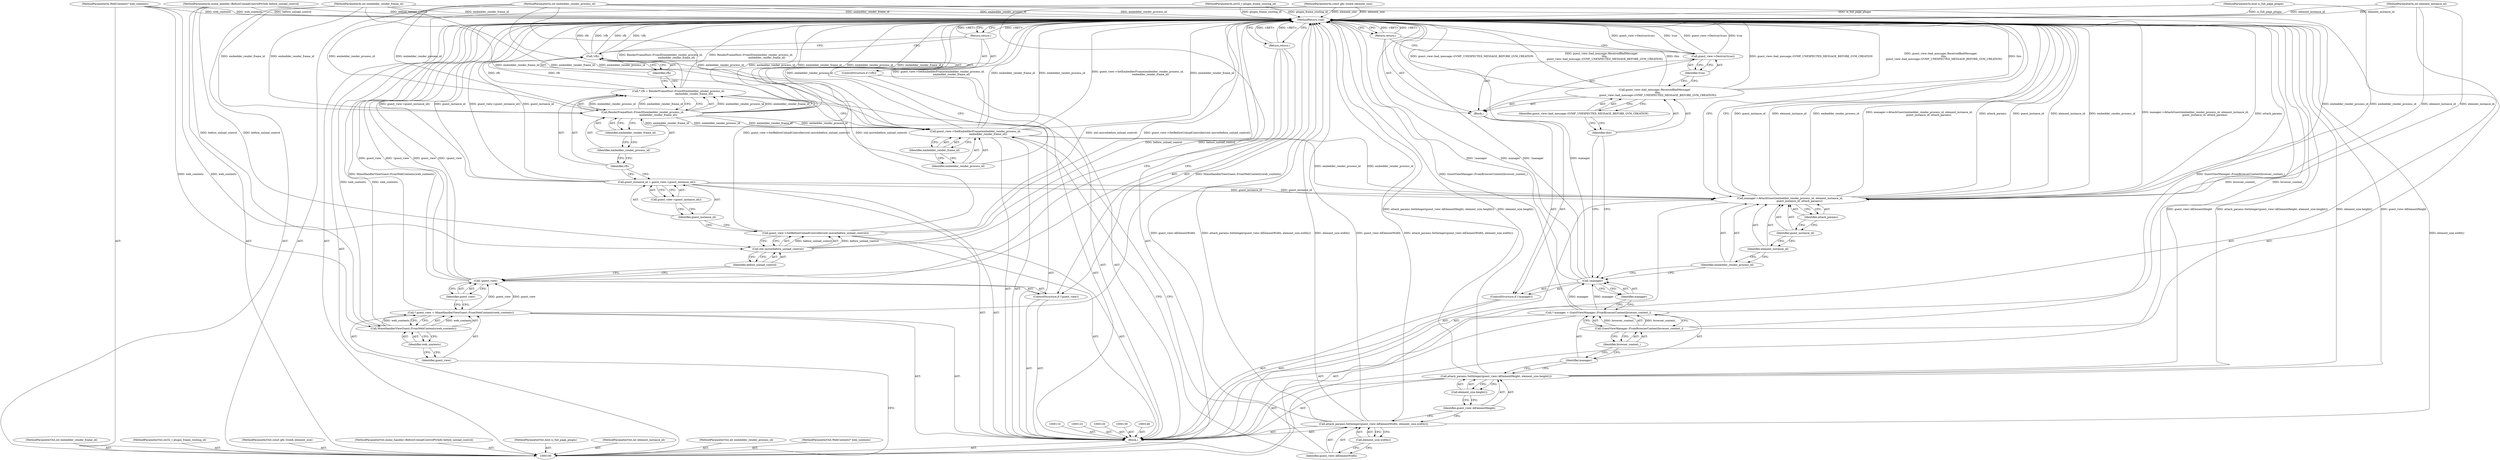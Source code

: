 digraph "0_Chrome_5bb223676defeba9c44a5ce42460c86e24561e73_9" {
"1000166" [label="(MethodReturn,void)"];
"1000113" [label="(Call,MimeHandlerViewGuest::FromWebContents(web_contents))"];
"1000114" [label="(Identifier,web_contents)"];
"1000111" [label="(Call,* guest_view = MimeHandlerViewGuest::FromWebContents(web_contents))"];
"1000112" [label="(Identifier,guest_view)"];
"1000115" [label="(ControlStructure,if (!guest_view))"];
"1000116" [label="(Call,!guest_view)"];
"1000117" [label="(Identifier,guest_view)"];
"1000118" [label="(Return,return;)"];
"1000119" [label="(Call,guest_view->SetBeforeUnloadController(std::move(before_unload_control)))"];
"1000120" [label="(Call,std::move(before_unload_control))"];
"1000121" [label="(Identifier,before_unload_control)"];
"1000125" [label="(Call,guest_view->guest_instance_id())"];
"1000123" [label="(Call,guest_instance_id = guest_view->guest_instance_id())"];
"1000124" [label="(Identifier,guest_instance_id)"];
"1000129" [label="(Call,RenderFrameHost::FromID(embedder_render_process_id,\n                                      embedder_render_frame_id))"];
"1000130" [label="(Identifier,embedder_render_process_id)"];
"1000127" [label="(Call,* rfh = RenderFrameHost::FromID(embedder_render_process_id,\n                                      embedder_render_frame_id))"];
"1000128" [label="(Identifier,rfh)"];
"1000131" [label="(Identifier,embedder_render_frame_id)"];
"1000132" [label="(ControlStructure,if (!rfh))"];
"1000133" [label="(Call,!rfh)"];
"1000134" [label="(Identifier,rfh)"];
"1000135" [label="(Return,return;)"];
"1000101" [label="(MethodParameterIn,int element_instance_id)"];
"1000243" [label="(MethodParameterOut,int element_instance_id)"];
"1000136" [label="(Call,guest_view->SetEmbedderFrame(embedder_render_process_id,\n                               embedder_render_frame_id))"];
"1000137" [label="(Identifier,embedder_render_process_id)"];
"1000138" [label="(Identifier,embedder_render_frame_id)"];
"1000140" [label="(Call,attach_params.SetInteger(guest_view::kElementWidth, element_size.width()))"];
"1000141" [label="(Identifier,guest_view::kElementWidth)"];
"1000142" [label="(Call,element_size.width())"];
"1000143" [label="(Call,attach_params.SetInteger(guest_view::kElementHeight, element_size.height()))"];
"1000144" [label="(Identifier,guest_view::kElementHeight)"];
"1000145" [label="(Call,element_size.height())"];
"1000149" [label="(Call,GuestViewManager::FromBrowserContext(browser_context_))"];
"1000150" [label="(Identifier,browser_context_)"];
"1000147" [label="(Call,* manager = GuestViewManager::FromBrowserContext(browser_context_))"];
"1000148" [label="(Identifier,manager)"];
"1000154" [label="(Block,)"];
"1000151" [label="(ControlStructure,if (!manager))"];
"1000152" [label="(Call,!manager)"];
"1000153" [label="(Identifier,manager)"];
"1000155" [label="(Call,guest_view::bad_message::ReceivedBadMessage(\n        this,\n        guest_view::bad_message::GVMF_UNEXPECTED_MESSAGE_BEFORE_GVM_CREATION))"];
"1000102" [label="(MethodParameterIn,int embedder_render_process_id)"];
"1000244" [label="(MethodParameterOut,int embedder_render_process_id)"];
"1000156" [label="(Identifier,this)"];
"1000157" [label="(Identifier,guest_view::bad_message::GVMF_UNEXPECTED_MESSAGE_BEFORE_GVM_CREATION)"];
"1000159" [label="(Identifier,true)"];
"1000158" [label="(Call,guest_view->Destroy(true))"];
"1000160" [label="(Return,return;)"];
"1000161" [label="(Call,manager->AttachGuest(embedder_render_process_id, element_instance_id,\n                       guest_instance_id, attach_params))"];
"1000162" [label="(Identifier,embedder_render_process_id)"];
"1000163" [label="(Identifier,element_instance_id)"];
"1000164" [label="(Identifier,guest_instance_id)"];
"1000165" [label="(Identifier,attach_params)"];
"1000103" [label="(MethodParameterIn,int embedder_render_frame_id)"];
"1000245" [label="(MethodParameterOut,int embedder_render_frame_id)"];
"1000104" [label="(MethodParameterIn,int32_t plugin_frame_routing_id)"];
"1000246" [label="(MethodParameterOut,int32_t plugin_frame_routing_id)"];
"1000105" [label="(MethodParameterIn,const gfx::Size& element_size)"];
"1000247" [label="(MethodParameterOut,const gfx::Size& element_size)"];
"1000106" [label="(MethodParameterIn,mime_handler::BeforeUnloadControlPtrInfo before_unload_control)"];
"1000248" [label="(MethodParameterOut,mime_handler::BeforeUnloadControlPtrInfo before_unload_control)"];
"1000107" [label="(MethodParameterIn,bool is_full_page_plugin)"];
"1000249" [label="(MethodParameterOut,bool is_full_page_plugin)"];
"1000109" [label="(Block,)"];
"1000108" [label="(MethodParameterIn,WebContents* web_contents)"];
"1000250" [label="(MethodParameterOut,WebContents* web_contents)"];
"1000166" -> "1000100"  [label="AST: "];
"1000166" -> "1000118"  [label="CFG: "];
"1000166" -> "1000135"  [label="CFG: "];
"1000166" -> "1000160"  [label="CFG: "];
"1000166" -> "1000161"  [label="CFG: "];
"1000118" -> "1000166"  [label="DDG: <RET>"];
"1000140" -> "1000166"  [label="DDG: element_size.width()"];
"1000140" -> "1000166"  [label="DDG: guest_view::kElementWidth"];
"1000140" -> "1000166"  [label="DDG: attach_params.SetInteger(guest_view::kElementWidth, element_size.width())"];
"1000123" -> "1000166"  [label="DDG: guest_view->guest_instance_id()"];
"1000123" -> "1000166"  [label="DDG: guest_instance_id"];
"1000108" -> "1000166"  [label="DDG: web_contents"];
"1000107" -> "1000166"  [label="DDG: is_full_page_plugin"];
"1000155" -> "1000166"  [label="DDG: guest_view::bad_message::GVMF_UNEXPECTED_MESSAGE_BEFORE_GVM_CREATION"];
"1000155" -> "1000166"  [label="DDG: guest_view::bad_message::ReceivedBadMessage(\n        this,\n        guest_view::bad_message::GVMF_UNEXPECTED_MESSAGE_BEFORE_GVM_CREATION)"];
"1000155" -> "1000166"  [label="DDG: this"];
"1000104" -> "1000166"  [label="DDG: plugin_frame_routing_id"];
"1000105" -> "1000166"  [label="DDG: element_size"];
"1000113" -> "1000166"  [label="DDG: web_contents"];
"1000120" -> "1000166"  [label="DDG: before_unload_control"];
"1000147" -> "1000166"  [label="DDG: GuestViewManager::FromBrowserContext(browser_context_)"];
"1000149" -> "1000166"  [label="DDG: browser_context_"];
"1000119" -> "1000166"  [label="DDG: guest_view->SetBeforeUnloadController(std::move(before_unload_control))"];
"1000119" -> "1000166"  [label="DDG: std::move(before_unload_control)"];
"1000158" -> "1000166"  [label="DDG: true"];
"1000158" -> "1000166"  [label="DDG: guest_view->Destroy(true)"];
"1000116" -> "1000166"  [label="DDG: guest_view"];
"1000116" -> "1000166"  [label="DDG: !guest_view"];
"1000129" -> "1000166"  [label="DDG: embedder_render_process_id"];
"1000129" -> "1000166"  [label="DDG: embedder_render_frame_id"];
"1000161" -> "1000166"  [label="DDG: guest_instance_id"];
"1000161" -> "1000166"  [label="DDG: element_instance_id"];
"1000161" -> "1000166"  [label="DDG: embedder_render_process_id"];
"1000161" -> "1000166"  [label="DDG: manager->AttachGuest(embedder_render_process_id, element_instance_id,\n                       guest_instance_id, attach_params)"];
"1000161" -> "1000166"  [label="DDG: attach_params"];
"1000152" -> "1000166"  [label="DDG: !manager"];
"1000152" -> "1000166"  [label="DDG: manager"];
"1000127" -> "1000166"  [label="DDG: RenderFrameHost::FromID(embedder_render_process_id,\n                                      embedder_render_frame_id)"];
"1000143" -> "1000166"  [label="DDG: guest_view::kElementHeight"];
"1000143" -> "1000166"  [label="DDG: attach_params.SetInteger(guest_view::kElementHeight, element_size.height())"];
"1000143" -> "1000166"  [label="DDG: element_size.height()"];
"1000133" -> "1000166"  [label="DDG: rfh"];
"1000133" -> "1000166"  [label="DDG: !rfh"];
"1000103" -> "1000166"  [label="DDG: embedder_render_frame_id"];
"1000102" -> "1000166"  [label="DDG: embedder_render_process_id"];
"1000111" -> "1000166"  [label="DDG: MimeHandlerViewGuest::FromWebContents(web_contents)"];
"1000101" -> "1000166"  [label="DDG: element_instance_id"];
"1000136" -> "1000166"  [label="DDG: guest_view->SetEmbedderFrame(embedder_render_process_id,\n                               embedder_render_frame_id)"];
"1000136" -> "1000166"  [label="DDG: embedder_render_frame_id"];
"1000136" -> "1000166"  [label="DDG: embedder_render_process_id"];
"1000106" -> "1000166"  [label="DDG: before_unload_control"];
"1000160" -> "1000166"  [label="DDG: <RET>"];
"1000135" -> "1000166"  [label="DDG: <RET>"];
"1000113" -> "1000111"  [label="AST: "];
"1000113" -> "1000114"  [label="CFG: "];
"1000114" -> "1000113"  [label="AST: "];
"1000111" -> "1000113"  [label="CFG: "];
"1000113" -> "1000166"  [label="DDG: web_contents"];
"1000113" -> "1000111"  [label="DDG: web_contents"];
"1000108" -> "1000113"  [label="DDG: web_contents"];
"1000114" -> "1000113"  [label="AST: "];
"1000114" -> "1000112"  [label="CFG: "];
"1000113" -> "1000114"  [label="CFG: "];
"1000111" -> "1000109"  [label="AST: "];
"1000111" -> "1000113"  [label="CFG: "];
"1000112" -> "1000111"  [label="AST: "];
"1000113" -> "1000111"  [label="AST: "];
"1000117" -> "1000111"  [label="CFG: "];
"1000111" -> "1000166"  [label="DDG: MimeHandlerViewGuest::FromWebContents(web_contents)"];
"1000113" -> "1000111"  [label="DDG: web_contents"];
"1000111" -> "1000116"  [label="DDG: guest_view"];
"1000112" -> "1000111"  [label="AST: "];
"1000112" -> "1000100"  [label="CFG: "];
"1000114" -> "1000112"  [label="CFG: "];
"1000115" -> "1000109"  [label="AST: "];
"1000116" -> "1000115"  [label="AST: "];
"1000118" -> "1000115"  [label="AST: "];
"1000116" -> "1000115"  [label="AST: "];
"1000116" -> "1000117"  [label="CFG: "];
"1000117" -> "1000116"  [label="AST: "];
"1000118" -> "1000116"  [label="CFG: "];
"1000121" -> "1000116"  [label="CFG: "];
"1000116" -> "1000166"  [label="DDG: guest_view"];
"1000116" -> "1000166"  [label="DDG: !guest_view"];
"1000111" -> "1000116"  [label="DDG: guest_view"];
"1000117" -> "1000116"  [label="AST: "];
"1000117" -> "1000111"  [label="CFG: "];
"1000116" -> "1000117"  [label="CFG: "];
"1000118" -> "1000115"  [label="AST: "];
"1000118" -> "1000116"  [label="CFG: "];
"1000166" -> "1000118"  [label="CFG: "];
"1000118" -> "1000166"  [label="DDG: <RET>"];
"1000119" -> "1000109"  [label="AST: "];
"1000119" -> "1000120"  [label="CFG: "];
"1000120" -> "1000119"  [label="AST: "];
"1000124" -> "1000119"  [label="CFG: "];
"1000119" -> "1000166"  [label="DDG: guest_view->SetBeforeUnloadController(std::move(before_unload_control))"];
"1000119" -> "1000166"  [label="DDG: std::move(before_unload_control)"];
"1000120" -> "1000119"  [label="DDG: before_unload_control"];
"1000120" -> "1000119"  [label="AST: "];
"1000120" -> "1000121"  [label="CFG: "];
"1000121" -> "1000120"  [label="AST: "];
"1000119" -> "1000120"  [label="CFG: "];
"1000120" -> "1000166"  [label="DDG: before_unload_control"];
"1000120" -> "1000119"  [label="DDG: before_unload_control"];
"1000106" -> "1000120"  [label="DDG: before_unload_control"];
"1000121" -> "1000120"  [label="AST: "];
"1000121" -> "1000116"  [label="CFG: "];
"1000120" -> "1000121"  [label="CFG: "];
"1000125" -> "1000123"  [label="AST: "];
"1000125" -> "1000124"  [label="CFG: "];
"1000123" -> "1000125"  [label="CFG: "];
"1000123" -> "1000109"  [label="AST: "];
"1000123" -> "1000125"  [label="CFG: "];
"1000124" -> "1000123"  [label="AST: "];
"1000125" -> "1000123"  [label="AST: "];
"1000128" -> "1000123"  [label="CFG: "];
"1000123" -> "1000166"  [label="DDG: guest_view->guest_instance_id()"];
"1000123" -> "1000166"  [label="DDG: guest_instance_id"];
"1000123" -> "1000161"  [label="DDG: guest_instance_id"];
"1000124" -> "1000123"  [label="AST: "];
"1000124" -> "1000119"  [label="CFG: "];
"1000125" -> "1000124"  [label="CFG: "];
"1000129" -> "1000127"  [label="AST: "];
"1000129" -> "1000131"  [label="CFG: "];
"1000130" -> "1000129"  [label="AST: "];
"1000131" -> "1000129"  [label="AST: "];
"1000127" -> "1000129"  [label="CFG: "];
"1000129" -> "1000166"  [label="DDG: embedder_render_process_id"];
"1000129" -> "1000166"  [label="DDG: embedder_render_frame_id"];
"1000129" -> "1000127"  [label="DDG: embedder_render_process_id"];
"1000129" -> "1000127"  [label="DDG: embedder_render_frame_id"];
"1000102" -> "1000129"  [label="DDG: embedder_render_process_id"];
"1000103" -> "1000129"  [label="DDG: embedder_render_frame_id"];
"1000129" -> "1000136"  [label="DDG: embedder_render_process_id"];
"1000129" -> "1000136"  [label="DDG: embedder_render_frame_id"];
"1000130" -> "1000129"  [label="AST: "];
"1000130" -> "1000128"  [label="CFG: "];
"1000131" -> "1000130"  [label="CFG: "];
"1000127" -> "1000109"  [label="AST: "];
"1000127" -> "1000129"  [label="CFG: "];
"1000128" -> "1000127"  [label="AST: "];
"1000129" -> "1000127"  [label="AST: "];
"1000134" -> "1000127"  [label="CFG: "];
"1000127" -> "1000166"  [label="DDG: RenderFrameHost::FromID(embedder_render_process_id,\n                                      embedder_render_frame_id)"];
"1000129" -> "1000127"  [label="DDG: embedder_render_process_id"];
"1000129" -> "1000127"  [label="DDG: embedder_render_frame_id"];
"1000127" -> "1000133"  [label="DDG: rfh"];
"1000128" -> "1000127"  [label="AST: "];
"1000128" -> "1000123"  [label="CFG: "];
"1000130" -> "1000128"  [label="CFG: "];
"1000131" -> "1000129"  [label="AST: "];
"1000131" -> "1000130"  [label="CFG: "];
"1000129" -> "1000131"  [label="CFG: "];
"1000132" -> "1000109"  [label="AST: "];
"1000133" -> "1000132"  [label="AST: "];
"1000135" -> "1000132"  [label="AST: "];
"1000133" -> "1000132"  [label="AST: "];
"1000133" -> "1000134"  [label="CFG: "];
"1000134" -> "1000133"  [label="AST: "];
"1000135" -> "1000133"  [label="CFG: "];
"1000137" -> "1000133"  [label="CFG: "];
"1000133" -> "1000166"  [label="DDG: rfh"];
"1000133" -> "1000166"  [label="DDG: !rfh"];
"1000127" -> "1000133"  [label="DDG: rfh"];
"1000134" -> "1000133"  [label="AST: "];
"1000134" -> "1000127"  [label="CFG: "];
"1000133" -> "1000134"  [label="CFG: "];
"1000135" -> "1000132"  [label="AST: "];
"1000135" -> "1000133"  [label="CFG: "];
"1000166" -> "1000135"  [label="CFG: "];
"1000135" -> "1000166"  [label="DDG: <RET>"];
"1000101" -> "1000100"  [label="AST: "];
"1000101" -> "1000166"  [label="DDG: element_instance_id"];
"1000101" -> "1000161"  [label="DDG: element_instance_id"];
"1000243" -> "1000100"  [label="AST: "];
"1000136" -> "1000109"  [label="AST: "];
"1000136" -> "1000138"  [label="CFG: "];
"1000137" -> "1000136"  [label="AST: "];
"1000138" -> "1000136"  [label="AST: "];
"1000141" -> "1000136"  [label="CFG: "];
"1000136" -> "1000166"  [label="DDG: guest_view->SetEmbedderFrame(embedder_render_process_id,\n                               embedder_render_frame_id)"];
"1000136" -> "1000166"  [label="DDG: embedder_render_frame_id"];
"1000136" -> "1000166"  [label="DDG: embedder_render_process_id"];
"1000129" -> "1000136"  [label="DDG: embedder_render_process_id"];
"1000129" -> "1000136"  [label="DDG: embedder_render_frame_id"];
"1000102" -> "1000136"  [label="DDG: embedder_render_process_id"];
"1000103" -> "1000136"  [label="DDG: embedder_render_frame_id"];
"1000136" -> "1000161"  [label="DDG: embedder_render_process_id"];
"1000137" -> "1000136"  [label="AST: "];
"1000137" -> "1000133"  [label="CFG: "];
"1000138" -> "1000137"  [label="CFG: "];
"1000138" -> "1000136"  [label="AST: "];
"1000138" -> "1000137"  [label="CFG: "];
"1000136" -> "1000138"  [label="CFG: "];
"1000140" -> "1000109"  [label="AST: "];
"1000140" -> "1000142"  [label="CFG: "];
"1000141" -> "1000140"  [label="AST: "];
"1000142" -> "1000140"  [label="AST: "];
"1000144" -> "1000140"  [label="CFG: "];
"1000140" -> "1000166"  [label="DDG: element_size.width()"];
"1000140" -> "1000166"  [label="DDG: guest_view::kElementWidth"];
"1000140" -> "1000166"  [label="DDG: attach_params.SetInteger(guest_view::kElementWidth, element_size.width())"];
"1000141" -> "1000140"  [label="AST: "];
"1000141" -> "1000136"  [label="CFG: "];
"1000142" -> "1000141"  [label="CFG: "];
"1000142" -> "1000140"  [label="AST: "];
"1000142" -> "1000141"  [label="CFG: "];
"1000140" -> "1000142"  [label="CFG: "];
"1000143" -> "1000109"  [label="AST: "];
"1000143" -> "1000145"  [label="CFG: "];
"1000144" -> "1000143"  [label="AST: "];
"1000145" -> "1000143"  [label="AST: "];
"1000148" -> "1000143"  [label="CFG: "];
"1000143" -> "1000166"  [label="DDG: guest_view::kElementHeight"];
"1000143" -> "1000166"  [label="DDG: attach_params.SetInteger(guest_view::kElementHeight, element_size.height())"];
"1000143" -> "1000166"  [label="DDG: element_size.height()"];
"1000144" -> "1000143"  [label="AST: "];
"1000144" -> "1000140"  [label="CFG: "];
"1000145" -> "1000144"  [label="CFG: "];
"1000145" -> "1000143"  [label="AST: "];
"1000145" -> "1000144"  [label="CFG: "];
"1000143" -> "1000145"  [label="CFG: "];
"1000149" -> "1000147"  [label="AST: "];
"1000149" -> "1000150"  [label="CFG: "];
"1000150" -> "1000149"  [label="AST: "];
"1000147" -> "1000149"  [label="CFG: "];
"1000149" -> "1000166"  [label="DDG: browser_context_"];
"1000149" -> "1000147"  [label="DDG: browser_context_"];
"1000150" -> "1000149"  [label="AST: "];
"1000150" -> "1000148"  [label="CFG: "];
"1000149" -> "1000150"  [label="CFG: "];
"1000147" -> "1000109"  [label="AST: "];
"1000147" -> "1000149"  [label="CFG: "];
"1000148" -> "1000147"  [label="AST: "];
"1000149" -> "1000147"  [label="AST: "];
"1000153" -> "1000147"  [label="CFG: "];
"1000147" -> "1000166"  [label="DDG: GuestViewManager::FromBrowserContext(browser_context_)"];
"1000149" -> "1000147"  [label="DDG: browser_context_"];
"1000147" -> "1000152"  [label="DDG: manager"];
"1000148" -> "1000147"  [label="AST: "];
"1000148" -> "1000143"  [label="CFG: "];
"1000150" -> "1000148"  [label="CFG: "];
"1000154" -> "1000151"  [label="AST: "];
"1000155" -> "1000154"  [label="AST: "];
"1000158" -> "1000154"  [label="AST: "];
"1000160" -> "1000154"  [label="AST: "];
"1000151" -> "1000109"  [label="AST: "];
"1000152" -> "1000151"  [label="AST: "];
"1000154" -> "1000151"  [label="AST: "];
"1000152" -> "1000151"  [label="AST: "];
"1000152" -> "1000153"  [label="CFG: "];
"1000153" -> "1000152"  [label="AST: "];
"1000156" -> "1000152"  [label="CFG: "];
"1000162" -> "1000152"  [label="CFG: "];
"1000152" -> "1000166"  [label="DDG: !manager"];
"1000152" -> "1000166"  [label="DDG: manager"];
"1000147" -> "1000152"  [label="DDG: manager"];
"1000153" -> "1000152"  [label="AST: "];
"1000153" -> "1000147"  [label="CFG: "];
"1000152" -> "1000153"  [label="CFG: "];
"1000155" -> "1000154"  [label="AST: "];
"1000155" -> "1000157"  [label="CFG: "];
"1000156" -> "1000155"  [label="AST: "];
"1000157" -> "1000155"  [label="AST: "];
"1000159" -> "1000155"  [label="CFG: "];
"1000155" -> "1000166"  [label="DDG: guest_view::bad_message::GVMF_UNEXPECTED_MESSAGE_BEFORE_GVM_CREATION"];
"1000155" -> "1000166"  [label="DDG: guest_view::bad_message::ReceivedBadMessage(\n        this,\n        guest_view::bad_message::GVMF_UNEXPECTED_MESSAGE_BEFORE_GVM_CREATION)"];
"1000155" -> "1000166"  [label="DDG: this"];
"1000102" -> "1000100"  [label="AST: "];
"1000102" -> "1000166"  [label="DDG: embedder_render_process_id"];
"1000102" -> "1000129"  [label="DDG: embedder_render_process_id"];
"1000102" -> "1000136"  [label="DDG: embedder_render_process_id"];
"1000102" -> "1000161"  [label="DDG: embedder_render_process_id"];
"1000244" -> "1000100"  [label="AST: "];
"1000156" -> "1000155"  [label="AST: "];
"1000156" -> "1000152"  [label="CFG: "];
"1000157" -> "1000156"  [label="CFG: "];
"1000157" -> "1000155"  [label="AST: "];
"1000157" -> "1000156"  [label="CFG: "];
"1000155" -> "1000157"  [label="CFG: "];
"1000159" -> "1000158"  [label="AST: "];
"1000159" -> "1000155"  [label="CFG: "];
"1000158" -> "1000159"  [label="CFG: "];
"1000158" -> "1000154"  [label="AST: "];
"1000158" -> "1000159"  [label="CFG: "];
"1000159" -> "1000158"  [label="AST: "];
"1000160" -> "1000158"  [label="CFG: "];
"1000158" -> "1000166"  [label="DDG: true"];
"1000158" -> "1000166"  [label="DDG: guest_view->Destroy(true)"];
"1000160" -> "1000154"  [label="AST: "];
"1000160" -> "1000158"  [label="CFG: "];
"1000166" -> "1000160"  [label="CFG: "];
"1000160" -> "1000166"  [label="DDG: <RET>"];
"1000161" -> "1000109"  [label="AST: "];
"1000161" -> "1000165"  [label="CFG: "];
"1000162" -> "1000161"  [label="AST: "];
"1000163" -> "1000161"  [label="AST: "];
"1000164" -> "1000161"  [label="AST: "];
"1000165" -> "1000161"  [label="AST: "];
"1000166" -> "1000161"  [label="CFG: "];
"1000161" -> "1000166"  [label="DDG: guest_instance_id"];
"1000161" -> "1000166"  [label="DDG: element_instance_id"];
"1000161" -> "1000166"  [label="DDG: embedder_render_process_id"];
"1000161" -> "1000166"  [label="DDG: manager->AttachGuest(embedder_render_process_id, element_instance_id,\n                       guest_instance_id, attach_params)"];
"1000161" -> "1000166"  [label="DDG: attach_params"];
"1000136" -> "1000161"  [label="DDG: embedder_render_process_id"];
"1000102" -> "1000161"  [label="DDG: embedder_render_process_id"];
"1000101" -> "1000161"  [label="DDG: element_instance_id"];
"1000123" -> "1000161"  [label="DDG: guest_instance_id"];
"1000162" -> "1000161"  [label="AST: "];
"1000162" -> "1000152"  [label="CFG: "];
"1000163" -> "1000162"  [label="CFG: "];
"1000163" -> "1000161"  [label="AST: "];
"1000163" -> "1000162"  [label="CFG: "];
"1000164" -> "1000163"  [label="CFG: "];
"1000164" -> "1000161"  [label="AST: "];
"1000164" -> "1000163"  [label="CFG: "];
"1000165" -> "1000164"  [label="CFG: "];
"1000165" -> "1000161"  [label="AST: "];
"1000165" -> "1000164"  [label="CFG: "];
"1000161" -> "1000165"  [label="CFG: "];
"1000103" -> "1000100"  [label="AST: "];
"1000103" -> "1000166"  [label="DDG: embedder_render_frame_id"];
"1000103" -> "1000129"  [label="DDG: embedder_render_frame_id"];
"1000103" -> "1000136"  [label="DDG: embedder_render_frame_id"];
"1000245" -> "1000100"  [label="AST: "];
"1000104" -> "1000100"  [label="AST: "];
"1000104" -> "1000166"  [label="DDG: plugin_frame_routing_id"];
"1000246" -> "1000100"  [label="AST: "];
"1000105" -> "1000100"  [label="AST: "];
"1000105" -> "1000166"  [label="DDG: element_size"];
"1000247" -> "1000100"  [label="AST: "];
"1000106" -> "1000100"  [label="AST: "];
"1000106" -> "1000166"  [label="DDG: before_unload_control"];
"1000106" -> "1000120"  [label="DDG: before_unload_control"];
"1000248" -> "1000100"  [label="AST: "];
"1000107" -> "1000100"  [label="AST: "];
"1000107" -> "1000166"  [label="DDG: is_full_page_plugin"];
"1000249" -> "1000100"  [label="AST: "];
"1000109" -> "1000100"  [label="AST: "];
"1000110" -> "1000109"  [label="AST: "];
"1000111" -> "1000109"  [label="AST: "];
"1000115" -> "1000109"  [label="AST: "];
"1000119" -> "1000109"  [label="AST: "];
"1000122" -> "1000109"  [label="AST: "];
"1000123" -> "1000109"  [label="AST: "];
"1000126" -> "1000109"  [label="AST: "];
"1000127" -> "1000109"  [label="AST: "];
"1000132" -> "1000109"  [label="AST: "];
"1000136" -> "1000109"  [label="AST: "];
"1000139" -> "1000109"  [label="AST: "];
"1000140" -> "1000109"  [label="AST: "];
"1000143" -> "1000109"  [label="AST: "];
"1000146" -> "1000109"  [label="AST: "];
"1000147" -> "1000109"  [label="AST: "];
"1000151" -> "1000109"  [label="AST: "];
"1000161" -> "1000109"  [label="AST: "];
"1000108" -> "1000100"  [label="AST: "];
"1000108" -> "1000166"  [label="DDG: web_contents"];
"1000108" -> "1000113"  [label="DDG: web_contents"];
"1000250" -> "1000100"  [label="AST: "];
}
